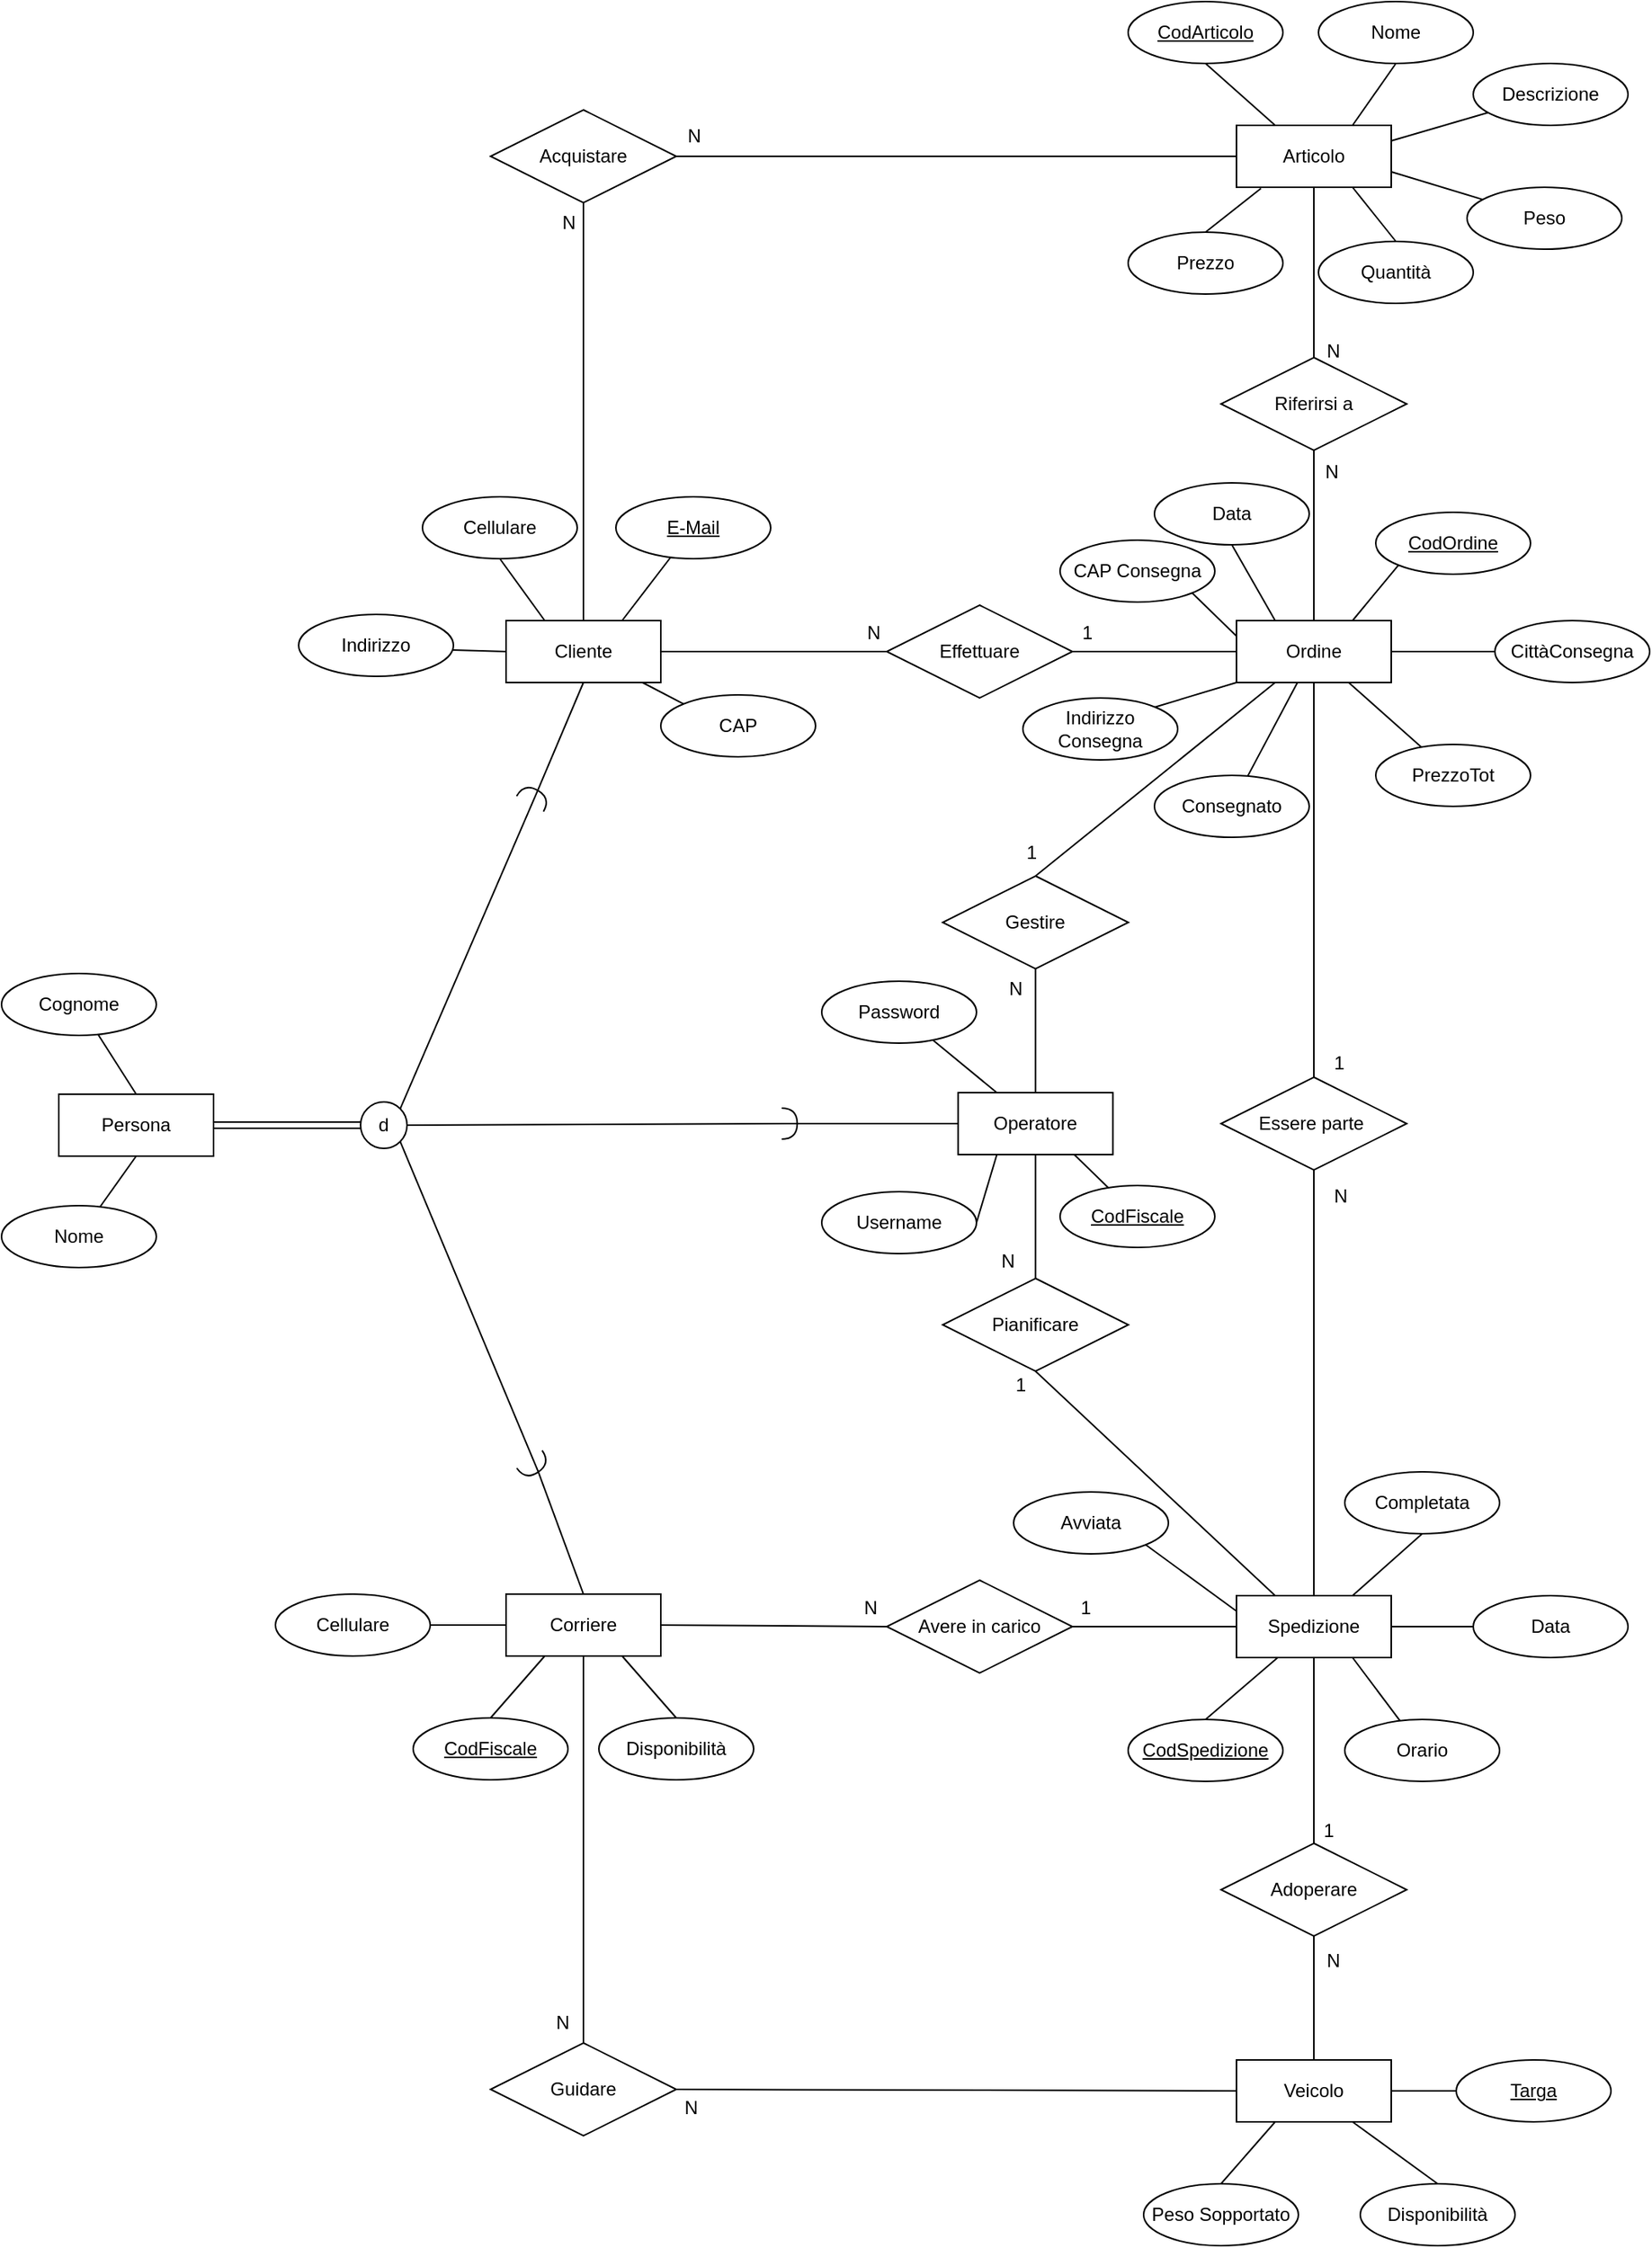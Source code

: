 <mxfile version="22.0.0" type="device">
  <diagram id="R2lEEEUBdFMjLlhIrx00" name="Page-1">
    <mxGraphModel dx="-114" dy="614" grid="0" gridSize="10" guides="1" tooltips="1" connect="1" arrows="1" fold="1" page="1" pageScale="1" pageWidth="1150" pageHeight="1500" math="0" shadow="0" extFonts="Permanent Marker^https://fonts.googleapis.com/css?family=Permanent+Marker">
      <root>
        <mxCell id="0" />
        <mxCell id="1" parent="0" />
        <mxCell id="kjEeOHRWE89FyBnJIbyZ-1" style="edgeStyle=none;rounded=0;orthogonalLoop=1;jettySize=auto;html=1;exitX=0.75;exitY=0;exitDx=0;exitDy=0;entryX=0.5;entryY=1;entryDx=0;entryDy=0;endArrow=none;endFill=0;" parent="1" source="kjEeOHRWE89FyBnJIbyZ-7" target="kjEeOHRWE89FyBnJIbyZ-9" edge="1">
          <mxGeometry relative="1" as="geometry" />
        </mxCell>
        <mxCell id="kjEeOHRWE89FyBnJIbyZ-2" style="edgeStyle=none;rounded=0;orthogonalLoop=1;jettySize=auto;html=1;exitX=0.25;exitY=0;exitDx=0;exitDy=0;entryX=0.5;entryY=1;entryDx=0;entryDy=0;endArrow=none;endFill=0;" parent="1" source="kjEeOHRWE89FyBnJIbyZ-7" target="kjEeOHRWE89FyBnJIbyZ-8" edge="1">
          <mxGeometry relative="1" as="geometry" />
        </mxCell>
        <mxCell id="kjEeOHRWE89FyBnJIbyZ-3" style="edgeStyle=none;rounded=0;orthogonalLoop=1;jettySize=auto;html=1;endArrow=none;endFill=0;exitX=1;exitY=0.25;exitDx=0;exitDy=0;" parent="1" source="kjEeOHRWE89FyBnJIbyZ-7" target="kjEeOHRWE89FyBnJIbyZ-10" edge="1">
          <mxGeometry relative="1" as="geometry">
            <mxPoint x="1991" y="125" as="sourcePoint" />
          </mxGeometry>
        </mxCell>
        <mxCell id="kjEeOHRWE89FyBnJIbyZ-4" style="edgeStyle=none;rounded=0;orthogonalLoop=1;jettySize=auto;html=1;exitX=0.158;exitY=1.019;exitDx=0;exitDy=0;entryX=0.5;entryY=0;entryDx=0;entryDy=0;endArrow=none;endFill=0;exitPerimeter=0;" parent="1" source="kjEeOHRWE89FyBnJIbyZ-7" target="kjEeOHRWE89FyBnJIbyZ-11" edge="1">
          <mxGeometry relative="1" as="geometry" />
        </mxCell>
        <mxCell id="kjEeOHRWE89FyBnJIbyZ-6" style="edgeStyle=none;rounded=0;orthogonalLoop=1;jettySize=auto;html=1;exitX=0.75;exitY=1;exitDx=0;exitDy=0;entryX=0.5;entryY=0;entryDx=0;entryDy=0;endArrow=none;endFill=0;" parent="1" source="kjEeOHRWE89FyBnJIbyZ-7" target="kjEeOHRWE89FyBnJIbyZ-12" edge="1">
          <mxGeometry relative="1" as="geometry" />
        </mxCell>
        <mxCell id="kjEeOHRWE89FyBnJIbyZ-7" value="Articolo" style="whiteSpace=wrap;html=1;align=center;" parent="1" vertex="1">
          <mxGeometry x="1991" y="105" width="100" height="40" as="geometry" />
        </mxCell>
        <mxCell id="kjEeOHRWE89FyBnJIbyZ-8" value="CodArticolo" style="ellipse;whiteSpace=wrap;html=1;align=center;fontStyle=4;" parent="1" vertex="1">
          <mxGeometry x="1921" y="25" width="100" height="40" as="geometry" />
        </mxCell>
        <mxCell id="kjEeOHRWE89FyBnJIbyZ-9" value="Nome" style="ellipse;whiteSpace=wrap;html=1;align=center;" parent="1" vertex="1">
          <mxGeometry x="2044" y="25" width="100" height="40" as="geometry" />
        </mxCell>
        <mxCell id="kjEeOHRWE89FyBnJIbyZ-10" value="Descrizione" style="ellipse;whiteSpace=wrap;html=1;align=center;" parent="1" vertex="1">
          <mxGeometry x="2144" y="65" width="100" height="40" as="geometry" />
        </mxCell>
        <mxCell id="kjEeOHRWE89FyBnJIbyZ-11" value="Prezzo" style="ellipse;whiteSpace=wrap;html=1;align=center;" parent="1" vertex="1">
          <mxGeometry x="1921" y="174" width="100" height="40" as="geometry" />
        </mxCell>
        <mxCell id="kjEeOHRWE89FyBnJIbyZ-12" value="Quantità" style="ellipse;whiteSpace=wrap;html=1;align=center;" parent="1" vertex="1">
          <mxGeometry x="2044" y="180" width="100" height="40" as="geometry" />
        </mxCell>
        <mxCell id="kjEeOHRWE89FyBnJIbyZ-13" style="edgeStyle=none;rounded=0;orthogonalLoop=1;jettySize=auto;html=1;exitX=0.75;exitY=0;exitDx=0;exitDy=0;entryX=0;entryY=1;entryDx=0;entryDy=0;endArrow=none;endFill=0;" parent="1" source="kjEeOHRWE89FyBnJIbyZ-17" target="kjEeOHRWE89FyBnJIbyZ-20" edge="1">
          <mxGeometry relative="1" as="geometry" />
        </mxCell>
        <mxCell id="kjEeOHRWE89FyBnJIbyZ-14" style="edgeStyle=none;rounded=0;orthogonalLoop=1;jettySize=auto;html=1;exitX=0.25;exitY=0;exitDx=0;exitDy=0;entryX=0.5;entryY=1;entryDx=0;entryDy=0;endArrow=none;endFill=0;" parent="1" source="kjEeOHRWE89FyBnJIbyZ-17" target="kjEeOHRWE89FyBnJIbyZ-19" edge="1">
          <mxGeometry relative="1" as="geometry" />
        </mxCell>
        <mxCell id="kjEeOHRWE89FyBnJIbyZ-15" style="edgeStyle=none;rounded=0;orthogonalLoop=1;jettySize=auto;html=1;exitX=1;exitY=0.5;exitDx=0;exitDy=0;entryX=0;entryY=0.5;entryDx=0;entryDy=0;endArrow=none;endFill=0;" parent="1" source="kjEeOHRWE89FyBnJIbyZ-17" target="kjEeOHRWE89FyBnJIbyZ-21" edge="1">
          <mxGeometry relative="1" as="geometry" />
        </mxCell>
        <mxCell id="kjEeOHRWE89FyBnJIbyZ-16" style="edgeStyle=none;rounded=0;orthogonalLoop=1;jettySize=auto;html=1;exitX=0;exitY=1;exitDx=0;exitDy=0;entryX=1;entryY=0;entryDx=0;entryDy=0;endArrow=none;endFill=0;" parent="1" source="kjEeOHRWE89FyBnJIbyZ-17" target="kjEeOHRWE89FyBnJIbyZ-22" edge="1">
          <mxGeometry relative="1" as="geometry" />
        </mxCell>
        <mxCell id="mpjSmcGHtmFwU4eePfiy-6" style="edgeStyle=orthogonalEdgeStyle;rounded=0;orthogonalLoop=1;jettySize=auto;html=1;entryX=0.5;entryY=0;entryDx=0;entryDy=0;endArrow=none;endFill=0;" parent="1" source="kjEeOHRWE89FyBnJIbyZ-17" target="mpjSmcGHtmFwU4eePfiy-5" edge="1">
          <mxGeometry relative="1" as="geometry" />
        </mxCell>
        <mxCell id="kjEeOHRWE89FyBnJIbyZ-17" value="Ordine" style="whiteSpace=wrap;html=1;align=center;" parent="1" vertex="1">
          <mxGeometry x="1991" y="425" width="100" height="40" as="geometry" />
        </mxCell>
        <mxCell id="kjEeOHRWE89FyBnJIbyZ-18" value="Riferirsi a" style="shape=rhombus;perimeter=rhombusPerimeter;whiteSpace=wrap;html=1;align=center;" parent="1" vertex="1">
          <mxGeometry x="1981" y="255" width="120" height="60" as="geometry" />
        </mxCell>
        <mxCell id="kjEeOHRWE89FyBnJIbyZ-19" value="Data" style="ellipse;whiteSpace=wrap;html=1;align=center;" parent="1" vertex="1">
          <mxGeometry x="1938" y="336" width="100" height="40" as="geometry" />
        </mxCell>
        <mxCell id="kjEeOHRWE89FyBnJIbyZ-20" value="CodOrdine" style="ellipse;whiteSpace=wrap;html=1;align=center;fontStyle=4;" parent="1" vertex="1">
          <mxGeometry x="2081" y="355" width="100" height="40" as="geometry" />
        </mxCell>
        <mxCell id="kjEeOHRWE89FyBnJIbyZ-21" value="CittàConsegna" style="ellipse;whiteSpace=wrap;html=1;align=center;" parent="1" vertex="1">
          <mxGeometry x="2158" y="425" width="100" height="40" as="geometry" />
        </mxCell>
        <mxCell id="kjEeOHRWE89FyBnJIbyZ-22" value="Indirizzo Consegna" style="ellipse;whiteSpace=wrap;html=1;align=center;" parent="1" vertex="1">
          <mxGeometry x="1853" y="475" width="100" height="40" as="geometry" />
        </mxCell>
        <mxCell id="kjEeOHRWE89FyBnJIbyZ-23" value="" style="endArrow=none;html=1;rounded=0;entryX=0.5;entryY=0;entryDx=0;entryDy=0;exitX=0.5;exitY=1;exitDx=0;exitDy=0;" parent="1" source="kjEeOHRWE89FyBnJIbyZ-18" target="kjEeOHRWE89FyBnJIbyZ-17" edge="1">
          <mxGeometry relative="1" as="geometry">
            <mxPoint x="1961" y="595" as="sourcePoint" />
            <mxPoint x="2121" y="595" as="targetPoint" />
            <Array as="points" />
          </mxGeometry>
        </mxCell>
        <mxCell id="kjEeOHRWE89FyBnJIbyZ-24" value="N" style="resizable=0;html=1;whiteSpace=wrap;align=right;verticalAlign=bottom;" parent="kjEeOHRWE89FyBnJIbyZ-23" connectable="0" vertex="1">
          <mxGeometry x="1" relative="1" as="geometry">
            <mxPoint x="17" y="-88" as="offset" />
          </mxGeometry>
        </mxCell>
        <mxCell id="kjEeOHRWE89FyBnJIbyZ-25" value="" style="endArrow=none;html=1;rounded=0;entryX=0.5;entryY=1;entryDx=0;entryDy=0;exitX=0.5;exitY=0;exitDx=0;exitDy=0;" parent="1" source="kjEeOHRWE89FyBnJIbyZ-18" target="kjEeOHRWE89FyBnJIbyZ-7" edge="1">
          <mxGeometry relative="1" as="geometry">
            <mxPoint x="1961" y="475" as="sourcePoint" />
            <mxPoint x="2121" y="475" as="targetPoint" />
          </mxGeometry>
        </mxCell>
        <mxCell id="kjEeOHRWE89FyBnJIbyZ-26" value="N" style="resizable=0;html=1;whiteSpace=wrap;align=right;verticalAlign=bottom;" parent="kjEeOHRWE89FyBnJIbyZ-25" connectable="0" vertex="1">
          <mxGeometry x="1" relative="1" as="geometry">
            <mxPoint x="18" y="114" as="offset" />
          </mxGeometry>
        </mxCell>
        <mxCell id="kjEeOHRWE89FyBnJIbyZ-30" style="edgeStyle=none;rounded=0;orthogonalLoop=1;jettySize=auto;html=1;entryX=0.5;entryY=0;entryDx=0;entryDy=0;endArrow=none;endFill=0;" parent="1" source="kjEeOHRWE89FyBnJIbyZ-32" target="kjEeOHRWE89FyBnJIbyZ-33" edge="1">
          <mxGeometry relative="1" as="geometry" />
        </mxCell>
        <mxCell id="kjEeOHRWE89FyBnJIbyZ-31" style="edgeStyle=none;rounded=0;orthogonalLoop=1;jettySize=auto;html=1;exitX=0;exitY=0.5;exitDx=0;exitDy=0;" parent="1" source="kjEeOHRWE89FyBnJIbyZ-32" edge="1">
          <mxGeometry relative="1" as="geometry">
            <mxPoint x="1990.529" y="1075.176" as="targetPoint" />
          </mxGeometry>
        </mxCell>
        <mxCell id="kjEeOHRWE89FyBnJIbyZ-32" value="Spedizione" style="whiteSpace=wrap;html=1;align=center;" parent="1" vertex="1">
          <mxGeometry x="1991" y="1055" width="100" height="40" as="geometry" />
        </mxCell>
        <mxCell id="kjEeOHRWE89FyBnJIbyZ-33" value="CodSpedizione" style="ellipse;whiteSpace=wrap;html=1;align=center;fontStyle=4;" parent="1" vertex="1">
          <mxGeometry x="1921" y="1135" width="100" height="40" as="geometry" />
        </mxCell>
        <mxCell id="kjEeOHRWE89FyBnJIbyZ-34" style="edgeStyle=none;rounded=0;orthogonalLoop=1;jettySize=auto;html=1;exitX=0;exitY=0.5;exitDx=0;exitDy=0;entryX=1;entryY=0.5;entryDx=0;entryDy=0;endArrow=none;endFill=0;" parent="1" source="kjEeOHRWE89FyBnJIbyZ-35" target="kjEeOHRWE89FyBnJIbyZ-32" edge="1">
          <mxGeometry relative="1" as="geometry" />
        </mxCell>
        <mxCell id="kjEeOHRWE89FyBnJIbyZ-35" value="Data" style="ellipse;whiteSpace=wrap;html=1;align=center;" parent="1" vertex="1">
          <mxGeometry x="2144" y="1055" width="100" height="40" as="geometry" />
        </mxCell>
        <mxCell id="kjEeOHRWE89FyBnJIbyZ-36" style="edgeStyle=none;rounded=0;orthogonalLoop=1;jettySize=auto;html=1;exitX=0.5;exitY=1;exitDx=0;exitDy=0;entryX=0.75;entryY=0;entryDx=0;entryDy=0;endArrow=none;endFill=0;" parent="1" source="kjEeOHRWE89FyBnJIbyZ-37" target="kjEeOHRWE89FyBnJIbyZ-32" edge="1">
          <mxGeometry relative="1" as="geometry" />
        </mxCell>
        <mxCell id="kjEeOHRWE89FyBnJIbyZ-37" value="Completata" style="ellipse;whiteSpace=wrap;html=1;align=center;" parent="1" vertex="1">
          <mxGeometry x="2061" y="975" width="100" height="40" as="geometry" />
        </mxCell>
        <mxCell id="kjEeOHRWE89FyBnJIbyZ-38" value="Veicolo" style="whiteSpace=wrap;html=1;align=center;" parent="1" vertex="1">
          <mxGeometry x="1991" y="1355" width="100" height="40" as="geometry" />
        </mxCell>
        <mxCell id="kjEeOHRWE89FyBnJIbyZ-39" value="Adoperare" style="shape=rhombus;perimeter=rhombusPerimeter;whiteSpace=wrap;html=1;align=center;" parent="1" vertex="1">
          <mxGeometry x="1981" y="1215" width="120" height="60" as="geometry" />
        </mxCell>
        <mxCell id="kjEeOHRWE89FyBnJIbyZ-40" style="edgeStyle=none;rounded=0;orthogonalLoop=1;jettySize=auto;html=1;entryX=1;entryY=0.5;entryDx=0;entryDy=0;endArrow=none;endFill=0;" parent="1" source="kjEeOHRWE89FyBnJIbyZ-41" target="kjEeOHRWE89FyBnJIbyZ-38" edge="1">
          <mxGeometry relative="1" as="geometry" />
        </mxCell>
        <mxCell id="kjEeOHRWE89FyBnJIbyZ-41" value="Targa" style="ellipse;whiteSpace=wrap;html=1;align=center;fontStyle=4;" parent="1" vertex="1">
          <mxGeometry x="2133" y="1355" width="100" height="40" as="geometry" />
        </mxCell>
        <mxCell id="kjEeOHRWE89FyBnJIbyZ-42" style="edgeStyle=none;rounded=0;orthogonalLoop=1;jettySize=auto;html=1;exitX=0.5;exitY=0;exitDx=0;exitDy=0;entryX=0.25;entryY=1;entryDx=0;entryDy=0;endArrow=none;endFill=0;" parent="1" source="kjEeOHRWE89FyBnJIbyZ-43" target="kjEeOHRWE89FyBnJIbyZ-38" edge="1">
          <mxGeometry relative="1" as="geometry" />
        </mxCell>
        <mxCell id="kjEeOHRWE89FyBnJIbyZ-43" value="Peso Sopportato" style="ellipse;whiteSpace=wrap;html=1;align=center;" parent="1" vertex="1">
          <mxGeometry x="1931" y="1435" width="100" height="40" as="geometry" />
        </mxCell>
        <mxCell id="kjEeOHRWE89FyBnJIbyZ-44" style="edgeStyle=none;rounded=0;orthogonalLoop=1;jettySize=auto;html=1;exitX=0.5;exitY=0;exitDx=0;exitDy=0;entryX=0.75;entryY=1;entryDx=0;entryDy=0;endArrow=none;endFill=0;" parent="1" source="kjEeOHRWE89FyBnJIbyZ-45" target="kjEeOHRWE89FyBnJIbyZ-38" edge="1">
          <mxGeometry relative="1" as="geometry" />
        </mxCell>
        <mxCell id="kjEeOHRWE89FyBnJIbyZ-45" value="Disponibilità" style="ellipse;whiteSpace=wrap;html=1;align=center;" parent="1" vertex="1">
          <mxGeometry x="2071" y="1435" width="100" height="40" as="geometry" />
        </mxCell>
        <mxCell id="kjEeOHRWE89FyBnJIbyZ-49" value="" style="endArrow=none;html=1;rounded=0;entryX=0.5;entryY=1;entryDx=0;entryDy=0;exitX=0.5;exitY=0;exitDx=0;exitDy=0;" parent="1" source="kjEeOHRWE89FyBnJIbyZ-39" target="kjEeOHRWE89FyBnJIbyZ-32" edge="1">
          <mxGeometry relative="1" as="geometry">
            <mxPoint x="1841" y="955" as="sourcePoint" />
            <mxPoint x="2001" y="955" as="targetPoint" />
          </mxGeometry>
        </mxCell>
        <mxCell id="kjEeOHRWE89FyBnJIbyZ-50" value="N" style="resizable=0;html=1;whiteSpace=wrap;align=right;verticalAlign=bottom;" parent="kjEeOHRWE89FyBnJIbyZ-49" connectable="0" vertex="1">
          <mxGeometry x="1" relative="1" as="geometry">
            <mxPoint x="18" y="204" as="offset" />
          </mxGeometry>
        </mxCell>
        <mxCell id="kjEeOHRWE89FyBnJIbyZ-51" value="" style="endArrow=none;html=1;rounded=0;entryX=0.5;entryY=0;entryDx=0;entryDy=0;exitX=0.5;exitY=1;exitDx=0;exitDy=0;" parent="1" source="kjEeOHRWE89FyBnJIbyZ-39" target="kjEeOHRWE89FyBnJIbyZ-38" edge="1">
          <mxGeometry relative="1" as="geometry">
            <mxPoint x="1841" y="955" as="sourcePoint" />
            <mxPoint x="2001" y="955" as="targetPoint" />
          </mxGeometry>
        </mxCell>
        <mxCell id="kjEeOHRWE89FyBnJIbyZ-52" value="1" style="resizable=0;html=1;whiteSpace=wrap;align=right;verticalAlign=bottom;" parent="kjEeOHRWE89FyBnJIbyZ-51" connectable="0" vertex="1">
          <mxGeometry x="1" relative="1" as="geometry">
            <mxPoint x="14" y="-140" as="offset" />
          </mxGeometry>
        </mxCell>
        <mxCell id="kjEeOHRWE89FyBnJIbyZ-53" style="rounded=0;orthogonalLoop=1;jettySize=auto;html=1;endArrow=none;endFill=0;" parent="1" source="kjEeOHRWE89FyBnJIbyZ-54" target="kjEeOHRWE89FyBnJIbyZ-17" edge="1">
          <mxGeometry relative="1" as="geometry" />
        </mxCell>
        <mxCell id="kjEeOHRWE89FyBnJIbyZ-54" value="PrezzoTot" style="ellipse;whiteSpace=wrap;html=1;align=center;" parent="1" vertex="1">
          <mxGeometry x="2081" y="505" width="100" height="40" as="geometry" />
        </mxCell>
        <mxCell id="kjEeOHRWE89FyBnJIbyZ-55" value="Operatore" style="whiteSpace=wrap;html=1;align=center;" parent="1" vertex="1">
          <mxGeometry x="1811.15" y="730" width="100" height="40" as="geometry" />
        </mxCell>
        <mxCell id="kjEeOHRWE89FyBnJIbyZ-56" style="rounded=0;orthogonalLoop=1;jettySize=auto;html=1;entryX=0.75;entryY=1;entryDx=0;entryDy=0;endArrow=none;endFill=0;" parent="1" source="kjEeOHRWE89FyBnJIbyZ-57" target="kjEeOHRWE89FyBnJIbyZ-32" edge="1">
          <mxGeometry relative="1" as="geometry" />
        </mxCell>
        <mxCell id="kjEeOHRWE89FyBnJIbyZ-57" value="Orario" style="ellipse;whiteSpace=wrap;html=1;align=center;" parent="1" vertex="1">
          <mxGeometry x="2061" y="1135" width="100" height="40" as="geometry" />
        </mxCell>
        <mxCell id="mpjSmcGHtmFwU4eePfiy-3" style="rounded=0;orthogonalLoop=1;jettySize=auto;html=1;entryX=0.25;entryY=0;entryDx=0;entryDy=0;endArrow=none;endFill=0;exitX=0.5;exitY=1;exitDx=0;exitDy=0;" parent="1" source="kjEeOHRWE89FyBnJIbyZ-58" target="kjEeOHRWE89FyBnJIbyZ-32" edge="1">
          <mxGeometry relative="1" as="geometry" />
        </mxCell>
        <mxCell id="kjEeOHRWE89FyBnJIbyZ-58" value="Pianificare" style="shape=rhombus;perimeter=rhombusPerimeter;whiteSpace=wrap;html=1;align=center;" parent="1" vertex="1">
          <mxGeometry x="1801.15" y="850" width="120" height="60" as="geometry" />
        </mxCell>
        <mxCell id="kjEeOHRWE89FyBnJIbyZ-61" value="" style="endArrow=none;html=1;rounded=0;entryX=0.5;entryY=1;entryDx=0;entryDy=0;exitX=0.5;exitY=0;exitDx=0;exitDy=0;" parent="1" source="kjEeOHRWE89FyBnJIbyZ-58" target="kjEeOHRWE89FyBnJIbyZ-55" edge="1">
          <mxGeometry relative="1" as="geometry">
            <mxPoint x="1911.15" y="990" as="sourcePoint" />
            <mxPoint x="2071.15" y="990" as="targetPoint" />
          </mxGeometry>
        </mxCell>
        <mxCell id="kjEeOHRWE89FyBnJIbyZ-62" value="1" style="resizable=0;html=1;whiteSpace=wrap;align=right;verticalAlign=bottom;" parent="kjEeOHRWE89FyBnJIbyZ-61" connectable="0" vertex="1">
          <mxGeometry x="1" relative="1" as="geometry">
            <mxPoint x="-5" y="157" as="offset" />
          </mxGeometry>
        </mxCell>
        <mxCell id="mpjSmcGHtmFwU4eePfiy-1" style="rounded=0;orthogonalLoop=1;jettySize=auto;html=1;entryX=0.25;entryY=1;entryDx=0;entryDy=0;endArrow=none;endFill=0;exitX=0.5;exitY=0;exitDx=0;exitDy=0;" parent="1" source="kjEeOHRWE89FyBnJIbyZ-63" target="kjEeOHRWE89FyBnJIbyZ-17" edge="1">
          <mxGeometry relative="1" as="geometry" />
        </mxCell>
        <mxCell id="kjEeOHRWE89FyBnJIbyZ-63" value="Gestire" style="shape=rhombus;perimeter=rhombusPerimeter;whiteSpace=wrap;html=1;align=center;" parent="1" vertex="1">
          <mxGeometry x="1801.15" y="590" width="120" height="60" as="geometry" />
        </mxCell>
        <mxCell id="kjEeOHRWE89FyBnJIbyZ-66" value="" style="endArrow=none;html=1;rounded=0;entryX=0.5;entryY=0;entryDx=0;entryDy=0;exitX=0.5;exitY=1;exitDx=0;exitDy=0;" parent="1" source="kjEeOHRWE89FyBnJIbyZ-63" target="kjEeOHRWE89FyBnJIbyZ-55" edge="1">
          <mxGeometry relative="1" as="geometry">
            <mxPoint x="1911.15" y="630" as="sourcePoint" />
            <mxPoint x="2071.15" y="630" as="targetPoint" />
          </mxGeometry>
        </mxCell>
        <mxCell id="kjEeOHRWE89FyBnJIbyZ-67" value="1" style="resizable=0;html=1;whiteSpace=wrap;align=right;verticalAlign=bottom;" parent="kjEeOHRWE89FyBnJIbyZ-66" connectable="0" vertex="1">
          <mxGeometry x="1" relative="1" as="geometry">
            <mxPoint x="2" y="-147" as="offset" />
          </mxGeometry>
        </mxCell>
        <mxCell id="kjEeOHRWE89FyBnJIbyZ-68" style="edgeStyle=none;rounded=0;orthogonalLoop=1;jettySize=auto;html=1;entryX=0.25;entryY=1;entryDx=0;entryDy=0;endArrow=none;endFill=0;exitX=1;exitY=0.5;exitDx=0;exitDy=0;" parent="1" source="kjEeOHRWE89FyBnJIbyZ-72" target="kjEeOHRWE89FyBnJIbyZ-55" edge="1">
          <mxGeometry relative="1" as="geometry">
            <mxPoint x="1767.627" y="776.321" as="sourcePoint" />
          </mxGeometry>
        </mxCell>
        <mxCell id="kjEeOHRWE89FyBnJIbyZ-69" style="edgeStyle=none;rounded=0;orthogonalLoop=1;jettySize=auto;html=1;entryX=0.75;entryY=1;entryDx=0;entryDy=0;endArrow=none;endFill=0;" parent="1" source="kjEeOHRWE89FyBnJIbyZ-70" target="kjEeOHRWE89FyBnJIbyZ-55" edge="1">
          <mxGeometry relative="1" as="geometry" />
        </mxCell>
        <mxCell id="kjEeOHRWE89FyBnJIbyZ-70" value="CodFiscale" style="ellipse;whiteSpace=wrap;html=1;align=center;fontStyle=4;" parent="1" vertex="1">
          <mxGeometry x="1877" y="790" width="100" height="40" as="geometry" />
        </mxCell>
        <mxCell id="kjEeOHRWE89FyBnJIbyZ-72" value="Username" style="ellipse;whiteSpace=wrap;html=1;align=center;" parent="1" vertex="1">
          <mxGeometry x="1723" y="794" width="100" height="40" as="geometry" />
        </mxCell>
        <mxCell id="kjEeOHRWE89FyBnJIbyZ-73" style="edgeStyle=none;rounded=0;orthogonalLoop=1;jettySize=auto;html=1;entryX=0.25;entryY=0;entryDx=0;entryDy=0;endArrow=none;endFill=0;" parent="1" source="kjEeOHRWE89FyBnJIbyZ-74" target="kjEeOHRWE89FyBnJIbyZ-55" edge="1">
          <mxGeometry relative="1" as="geometry" />
        </mxCell>
        <mxCell id="kjEeOHRWE89FyBnJIbyZ-74" value="Password" style="ellipse;whiteSpace=wrap;html=1;align=center;" parent="1" vertex="1">
          <mxGeometry x="1723" y="658" width="100" height="40" as="geometry" />
        </mxCell>
        <mxCell id="kjEeOHRWE89FyBnJIbyZ-76" style="rounded=0;orthogonalLoop=1;jettySize=auto;html=1;entryX=1;entryY=0.75;entryDx=0;entryDy=0;endArrow=none;endFill=0;" parent="1" source="kjEeOHRWE89FyBnJIbyZ-75" target="kjEeOHRWE89FyBnJIbyZ-7" edge="1">
          <mxGeometry relative="1" as="geometry" />
        </mxCell>
        <mxCell id="kjEeOHRWE89FyBnJIbyZ-75" value="Peso" style="ellipse;whiteSpace=wrap;html=1;align=center;" parent="1" vertex="1">
          <mxGeometry x="2140" y="145" width="100" height="40" as="geometry" />
        </mxCell>
        <mxCell id="kjEeOHRWE89FyBnJIbyZ-79" value="Effettuare" style="shape=rhombus;perimeter=rhombusPerimeter;whiteSpace=wrap;html=1;align=center;" parent="1" vertex="1">
          <mxGeometry x="1765" y="415" width="120" height="60" as="geometry" />
        </mxCell>
        <mxCell id="kjEeOHRWE89FyBnJIbyZ-88" value="Cliente" style="whiteSpace=wrap;html=1;align=center;" parent="1" vertex="1">
          <mxGeometry x="1519" y="425" width="100" height="40" as="geometry" />
        </mxCell>
        <mxCell id="kjEeOHRWE89FyBnJIbyZ-89" style="edgeStyle=none;rounded=0;orthogonalLoop=1;jettySize=auto;html=1;entryX=0.75;entryY=0;entryDx=0;entryDy=0;endArrow=none;endFill=0;" parent="1" source="kjEeOHRWE89FyBnJIbyZ-90" target="kjEeOHRWE89FyBnJIbyZ-88" edge="1">
          <mxGeometry relative="1" as="geometry" />
        </mxCell>
        <mxCell id="kjEeOHRWE89FyBnJIbyZ-90" value="E-Mail" style="ellipse;whiteSpace=wrap;html=1;align=center;fontStyle=4;" parent="1" vertex="1">
          <mxGeometry x="1590" y="345" width="100" height="40" as="geometry" />
        </mxCell>
        <mxCell id="kjEeOHRWE89FyBnJIbyZ-91" style="edgeStyle=none;rounded=0;orthogonalLoop=1;jettySize=auto;html=1;exitX=0;exitY=0.5;exitDx=0;exitDy=0;endArrow=none;endFill=0;entryX=0;entryY=0.5;entryDx=0;entryDy=0;" parent="1" source="kjEeOHRWE89FyBnJIbyZ-92" target="kjEeOHRWE89FyBnJIbyZ-88" edge="1">
          <mxGeometry relative="1" as="geometry">
            <mxPoint x="1619" y="445" as="targetPoint" />
          </mxGeometry>
        </mxCell>
        <mxCell id="kjEeOHRWE89FyBnJIbyZ-92" value="Indirizzo" style="ellipse;whiteSpace=wrap;html=1;align=center;" parent="1" vertex="1">
          <mxGeometry x="1385" y="421" width="100" height="40" as="geometry" />
        </mxCell>
        <mxCell id="kjEeOHRWE89FyBnJIbyZ-93" style="edgeStyle=none;rounded=0;orthogonalLoop=1;jettySize=auto;html=1;exitX=0.5;exitY=1;exitDx=0;exitDy=0;entryX=0.25;entryY=0;entryDx=0;entryDy=0;endArrow=none;endFill=0;" parent="1" source="kjEeOHRWE89FyBnJIbyZ-94" target="kjEeOHRWE89FyBnJIbyZ-88" edge="1">
          <mxGeometry relative="1" as="geometry">
            <Array as="points" />
          </mxGeometry>
        </mxCell>
        <mxCell id="kjEeOHRWE89FyBnJIbyZ-94" value="Cellulare" style="ellipse;whiteSpace=wrap;html=1;align=center;" parent="1" vertex="1">
          <mxGeometry x="1465" y="345" width="100" height="40" as="geometry" />
        </mxCell>
        <mxCell id="kjEeOHRWE89FyBnJIbyZ-96" value="" style="endArrow=none;html=1;rounded=0;entryX=0;entryY=0.5;entryDx=0;entryDy=0;exitX=1;exitY=0.5;exitDx=0;exitDy=0;" parent="1" source="kjEeOHRWE89FyBnJIbyZ-79" target="kjEeOHRWE89FyBnJIbyZ-17" edge="1">
          <mxGeometry relative="1" as="geometry">
            <mxPoint x="1600" y="546" as="sourcePoint" />
            <mxPoint x="1760" y="546" as="targetPoint" />
          </mxGeometry>
        </mxCell>
        <mxCell id="kjEeOHRWE89FyBnJIbyZ-97" value="1" style="resizable=0;html=1;whiteSpace=wrap;align=right;verticalAlign=bottom;" parent="kjEeOHRWE89FyBnJIbyZ-96" connectable="0" vertex="1">
          <mxGeometry x="1" relative="1" as="geometry">
            <mxPoint x="-92" y="-4" as="offset" />
          </mxGeometry>
        </mxCell>
        <mxCell id="kjEeOHRWE89FyBnJIbyZ-98" value="" style="endArrow=none;html=1;rounded=0;entryX=1;entryY=0.5;entryDx=0;entryDy=0;exitX=0;exitY=0.5;exitDx=0;exitDy=0;" parent="1" source="kjEeOHRWE89FyBnJIbyZ-79" target="kjEeOHRWE89FyBnJIbyZ-88" edge="1">
          <mxGeometry relative="1" as="geometry">
            <mxPoint x="1647" y="546" as="sourcePoint" />
            <mxPoint x="1807" y="546" as="targetPoint" />
          </mxGeometry>
        </mxCell>
        <mxCell id="kjEeOHRWE89FyBnJIbyZ-99" value="N" style="resizable=0;html=1;whiteSpace=wrap;align=right;verticalAlign=bottom;" parent="kjEeOHRWE89FyBnJIbyZ-98" connectable="0" vertex="1">
          <mxGeometry x="1" relative="1" as="geometry">
            <mxPoint x="143" y="-4" as="offset" />
          </mxGeometry>
        </mxCell>
        <mxCell id="kjEeOHRWE89FyBnJIbyZ-100" value="Acquistare" style="shape=rhombus;perimeter=rhombusPerimeter;whiteSpace=wrap;html=1;align=center;" parent="1" vertex="1">
          <mxGeometry x="1509" y="95" width="120" height="60" as="geometry" />
        </mxCell>
        <mxCell id="kjEeOHRWE89FyBnJIbyZ-101" value="" style="endArrow=none;html=1;rounded=0;entryX=0;entryY=0.5;entryDx=0;entryDy=0;exitX=1;exitY=0.5;exitDx=0;exitDy=0;" parent="1" source="kjEeOHRWE89FyBnJIbyZ-100" target="kjEeOHRWE89FyBnJIbyZ-7" edge="1">
          <mxGeometry relative="1" as="geometry">
            <mxPoint x="1555" y="386" as="sourcePoint" />
            <mxPoint x="1715" y="386" as="targetPoint" />
          </mxGeometry>
        </mxCell>
        <mxCell id="kjEeOHRWE89FyBnJIbyZ-102" value="N" style="resizable=0;html=1;whiteSpace=wrap;align=right;verticalAlign=bottom;" parent="kjEeOHRWE89FyBnJIbyZ-101" connectable="0" vertex="1">
          <mxGeometry x="1" relative="1" as="geometry">
            <mxPoint x="-345" y="-5" as="offset" />
          </mxGeometry>
        </mxCell>
        <mxCell id="kjEeOHRWE89FyBnJIbyZ-103" value="" style="endArrow=none;html=1;rounded=0;entryX=0.5;entryY=0;entryDx=0;entryDy=0;exitX=0.5;exitY=1;exitDx=0;exitDy=0;" parent="1" source="kjEeOHRWE89FyBnJIbyZ-100" target="kjEeOHRWE89FyBnJIbyZ-88" edge="1">
          <mxGeometry relative="1" as="geometry">
            <mxPoint x="1602" y="386" as="sourcePoint" />
            <mxPoint x="1762" y="386" as="targetPoint" />
          </mxGeometry>
        </mxCell>
        <mxCell id="kjEeOHRWE89FyBnJIbyZ-104" value="N" style="resizable=0;html=1;whiteSpace=wrap;align=right;verticalAlign=bottom;" parent="kjEeOHRWE89FyBnJIbyZ-103" connectable="0" vertex="1">
          <mxGeometry x="1" relative="1" as="geometry">
            <mxPoint x="-4" y="-249" as="offset" />
          </mxGeometry>
        </mxCell>
        <mxCell id="kjEeOHRWE89FyBnJIbyZ-105" value="Avere in carico" style="shape=rhombus;perimeter=rhombusPerimeter;whiteSpace=wrap;html=1;align=center;" parent="1" vertex="1">
          <mxGeometry x="1765" y="1045" width="120" height="60" as="geometry" />
        </mxCell>
        <mxCell id="kjEeOHRWE89FyBnJIbyZ-106" value="Corriere" style="whiteSpace=wrap;html=1;align=center;" parent="1" vertex="1">
          <mxGeometry x="1519" y="1054" width="100" height="40" as="geometry" />
        </mxCell>
        <mxCell id="kjEeOHRWE89FyBnJIbyZ-107" style="edgeStyle=none;rounded=0;orthogonalLoop=1;jettySize=auto;html=1;exitX=0.5;exitY=0;exitDx=0;exitDy=0;entryX=0.25;entryY=1;entryDx=0;entryDy=0;endArrow=none;endFill=0;" parent="1" source="kjEeOHRWE89FyBnJIbyZ-108" target="kjEeOHRWE89FyBnJIbyZ-106" edge="1">
          <mxGeometry relative="1" as="geometry" />
        </mxCell>
        <mxCell id="kjEeOHRWE89FyBnJIbyZ-108" value="CodFiscale" style="ellipse;whiteSpace=wrap;html=1;align=center;fontStyle=4;" parent="1" vertex="1">
          <mxGeometry x="1459" y="1134" width="100" height="40" as="geometry" />
        </mxCell>
        <mxCell id="kjEeOHRWE89FyBnJIbyZ-109" style="edgeStyle=none;rounded=0;orthogonalLoop=1;jettySize=auto;html=1;exitX=0.5;exitY=0;exitDx=0;exitDy=0;entryX=0.75;entryY=1;entryDx=0;entryDy=0;endArrow=none;endFill=0;" parent="1" source="kjEeOHRWE89FyBnJIbyZ-110" target="kjEeOHRWE89FyBnJIbyZ-106" edge="1">
          <mxGeometry relative="1" as="geometry" />
        </mxCell>
        <mxCell id="kjEeOHRWE89FyBnJIbyZ-110" value="Disponibilità" style="ellipse;whiteSpace=wrap;html=1;align=center;" parent="1" vertex="1">
          <mxGeometry x="1579" y="1134" width="100" height="40" as="geometry" />
        </mxCell>
        <mxCell id="kjEeOHRWE89FyBnJIbyZ-113" style="edgeStyle=none;rounded=0;orthogonalLoop=1;jettySize=auto;html=1;entryX=0;entryY=0.5;entryDx=0;entryDy=0;endArrow=none;endFill=0;" parent="1" source="kjEeOHRWE89FyBnJIbyZ-114" target="kjEeOHRWE89FyBnJIbyZ-106" edge="1">
          <mxGeometry relative="1" as="geometry" />
        </mxCell>
        <mxCell id="kjEeOHRWE89FyBnJIbyZ-114" value="Cellulare" style="ellipse;whiteSpace=wrap;html=1;align=center;" parent="1" vertex="1">
          <mxGeometry x="1370" y="1054" width="100" height="40" as="geometry" />
        </mxCell>
        <mxCell id="kjEeOHRWE89FyBnJIbyZ-115" value="" style="endArrow=none;html=1;rounded=0;entryX=1;entryY=0.5;entryDx=0;entryDy=0;exitX=0;exitY=0.5;exitDx=0;exitDy=0;" parent="1" source="kjEeOHRWE89FyBnJIbyZ-105" target="kjEeOHRWE89FyBnJIbyZ-106" edge="1">
          <mxGeometry relative="1" as="geometry">
            <mxPoint x="1664" y="1144" as="sourcePoint" />
            <mxPoint x="1824" y="1144" as="targetPoint" />
          </mxGeometry>
        </mxCell>
        <mxCell id="kjEeOHRWE89FyBnJIbyZ-116" value="N" style="resizable=0;html=1;whiteSpace=wrap;align=right;verticalAlign=bottom;" parent="kjEeOHRWE89FyBnJIbyZ-115" connectable="0" vertex="1">
          <mxGeometry x="1" relative="1" as="geometry">
            <mxPoint x="141" y="-3" as="offset" />
          </mxGeometry>
        </mxCell>
        <mxCell id="kjEeOHRWE89FyBnJIbyZ-122" value="" style="endArrow=none;html=1;rounded=0;entryX=0;entryY=0.5;entryDx=0;entryDy=0;exitX=1;exitY=0.5;exitDx=0;exitDy=0;" parent="1" source="kjEeOHRWE89FyBnJIbyZ-105" target="kjEeOHRWE89FyBnJIbyZ-32" edge="1">
          <mxGeometry relative="1" as="geometry">
            <mxPoint x="1745" y="1261" as="sourcePoint" />
            <mxPoint x="1905" y="1261" as="targetPoint" />
          </mxGeometry>
        </mxCell>
        <mxCell id="kjEeOHRWE89FyBnJIbyZ-123" value="1" style="resizable=0;html=1;whiteSpace=wrap;align=right;verticalAlign=bottom;" parent="kjEeOHRWE89FyBnJIbyZ-122" connectable="0" vertex="1">
          <mxGeometry x="1" relative="1" as="geometry">
            <mxPoint x="-93" y="-4" as="offset" />
          </mxGeometry>
        </mxCell>
        <mxCell id="kjEeOHRWE89FyBnJIbyZ-124" value="Guidare" style="shape=rhombus;perimeter=rhombusPerimeter;whiteSpace=wrap;html=1;align=center;" parent="1" vertex="1">
          <mxGeometry x="1509" y="1344" width="120" height="60" as="geometry" />
        </mxCell>
        <mxCell id="kjEeOHRWE89FyBnJIbyZ-125" value="" style="endArrow=none;html=1;rounded=0;entryX=0;entryY=0.5;entryDx=0;entryDy=0;exitX=1;exitY=0.5;exitDx=0;exitDy=0;" parent="1" source="kjEeOHRWE89FyBnJIbyZ-124" target="kjEeOHRWE89FyBnJIbyZ-38" edge="1">
          <mxGeometry relative="1" as="geometry">
            <mxPoint x="1660" y="1315" as="sourcePoint" />
            <mxPoint x="1820" y="1315" as="targetPoint" />
          </mxGeometry>
        </mxCell>
        <mxCell id="kjEeOHRWE89FyBnJIbyZ-126" value="N" style="resizable=0;html=1;whiteSpace=wrap;align=right;verticalAlign=bottom;" parent="kjEeOHRWE89FyBnJIbyZ-125" connectable="0" vertex="1">
          <mxGeometry x="1" relative="1" as="geometry">
            <mxPoint x="-346" y="20" as="offset" />
          </mxGeometry>
        </mxCell>
        <mxCell id="kjEeOHRWE89FyBnJIbyZ-127" value="" style="endArrow=none;html=1;rounded=0;entryX=0.5;entryY=1;entryDx=0;entryDy=0;exitX=0.5;exitY=0;exitDx=0;exitDy=0;" parent="1" source="kjEeOHRWE89FyBnJIbyZ-124" target="kjEeOHRWE89FyBnJIbyZ-106" edge="1">
          <mxGeometry relative="1" as="geometry">
            <mxPoint x="1741" y="1314" as="sourcePoint" />
            <mxPoint x="1901" y="1314" as="targetPoint" />
          </mxGeometry>
        </mxCell>
        <mxCell id="kjEeOHRWE89FyBnJIbyZ-128" value="N" style="resizable=0;html=1;whiteSpace=wrap;align=right;verticalAlign=bottom;" parent="kjEeOHRWE89FyBnJIbyZ-127" connectable="0" vertex="1">
          <mxGeometry x="1" relative="1" as="geometry">
            <mxPoint x="-8" y="245" as="offset" />
          </mxGeometry>
        </mxCell>
        <mxCell id="kjEeOHRWE89FyBnJIbyZ-131" style="edgeStyle=none;rounded=0;orthogonalLoop=1;jettySize=auto;html=1;entryX=0.5;entryY=1;entryDx=0;entryDy=0;endArrow=none;endFill=0;" parent="1" source="kjEeOHRWE89FyBnJIbyZ-132" target="kjEeOHRWE89FyBnJIbyZ-135" edge="1">
          <mxGeometry relative="1" as="geometry" />
        </mxCell>
        <mxCell id="kjEeOHRWE89FyBnJIbyZ-132" value="Nome" style="ellipse;whiteSpace=wrap;html=1;align=center;" parent="1" vertex="1">
          <mxGeometry x="1193" y="803" width="100" height="40" as="geometry" />
        </mxCell>
        <mxCell id="kjEeOHRWE89FyBnJIbyZ-133" style="edgeStyle=none;rounded=0;orthogonalLoop=1;jettySize=auto;html=1;entryX=0.5;entryY=0;entryDx=0;entryDy=0;endArrow=none;endFill=0;" parent="1" source="kjEeOHRWE89FyBnJIbyZ-134" target="kjEeOHRWE89FyBnJIbyZ-135" edge="1">
          <mxGeometry relative="1" as="geometry" />
        </mxCell>
        <mxCell id="kjEeOHRWE89FyBnJIbyZ-134" value="Cognome" style="ellipse;whiteSpace=wrap;html=1;align=center;" parent="1" vertex="1">
          <mxGeometry x="1193" y="653" width="100" height="40" as="geometry" />
        </mxCell>
        <mxCell id="kjEeOHRWE89FyBnJIbyZ-135" value="Persona" style="whiteSpace=wrap;html=1;align=center;" parent="1" vertex="1">
          <mxGeometry x="1230" y="731" width="100" height="40" as="geometry" />
        </mxCell>
        <mxCell id="kjEeOHRWE89FyBnJIbyZ-136" value="d" style="ellipse;whiteSpace=wrap;html=1;aspect=fixed;" parent="1" vertex="1">
          <mxGeometry x="1425" y="736" width="30" height="30" as="geometry" />
        </mxCell>
        <mxCell id="kjEeOHRWE89FyBnJIbyZ-137" value="" style="shape=link;html=1;rounded=0;entryX=1;entryY=0.5;entryDx=0;entryDy=0;exitX=0;exitY=0.5;exitDx=0;exitDy=0;" parent="1" source="kjEeOHRWE89FyBnJIbyZ-136" target="kjEeOHRWE89FyBnJIbyZ-135" edge="1">
          <mxGeometry relative="1" as="geometry">
            <mxPoint x="900" y="751" as="sourcePoint" />
            <mxPoint x="1060" y="751" as="targetPoint" />
          </mxGeometry>
        </mxCell>
        <mxCell id="kjEeOHRWE89FyBnJIbyZ-138" value="" style="endArrow=none;html=1;rounded=0;entryX=0;entryY=0.5;entryDx=0;entryDy=0;exitX=0;exitY=0.5;exitDx=0;exitDy=0;exitPerimeter=0;" parent="1" source="kjEeOHRWE89FyBnJIbyZ-148" target="kjEeOHRWE89FyBnJIbyZ-55" edge="1">
          <mxGeometry relative="1" as="geometry">
            <mxPoint x="1710.15" y="768" as="sourcePoint" />
            <mxPoint x="1730.15" y="810" as="targetPoint" />
          </mxGeometry>
        </mxCell>
        <mxCell id="kjEeOHRWE89FyBnJIbyZ-140" value="" style="endArrow=none;html=1;rounded=0;exitX=1;exitY=0.5;exitDx=0;exitDy=0;entryX=0.5;entryY=0;entryDx=0;entryDy=0;exitPerimeter=0;" parent="1" source="kjEeOHRWE89FyBnJIbyZ-145" target="kjEeOHRWE89FyBnJIbyZ-106" edge="1">
          <mxGeometry relative="1" as="geometry">
            <mxPoint x="1606" y="901" as="sourcePoint" />
            <mxPoint x="1766" y="901" as="targetPoint" />
          </mxGeometry>
        </mxCell>
        <mxCell id="kjEeOHRWE89FyBnJIbyZ-141" value="" style="endArrow=none;html=1;rounded=0;exitX=1;exitY=0.5;exitDx=0;exitDy=0;entryX=0.5;entryY=1;entryDx=0;entryDy=0;exitPerimeter=0;" parent="1" source="kjEeOHRWE89FyBnJIbyZ-142" target="kjEeOHRWE89FyBnJIbyZ-88" edge="1">
          <mxGeometry relative="1" as="geometry">
            <mxPoint x="1568" y="708" as="sourcePoint" />
            <mxPoint x="1728" y="708" as="targetPoint" />
          </mxGeometry>
        </mxCell>
        <mxCell id="kjEeOHRWE89FyBnJIbyZ-144" value="" style="endArrow=none;html=1;rounded=0;exitX=1;exitY=0;exitDx=0;exitDy=0;entryX=1;entryY=0.5;entryDx=0;entryDy=0;entryPerimeter=0;" parent="1" source="kjEeOHRWE89FyBnJIbyZ-136" target="kjEeOHRWE89FyBnJIbyZ-142" edge="1">
          <mxGeometry relative="1" as="geometry">
            <mxPoint x="1451" y="740" as="sourcePoint" />
            <mxPoint x="1569" y="465" as="targetPoint" />
          </mxGeometry>
        </mxCell>
        <mxCell id="kjEeOHRWE89FyBnJIbyZ-142" value="" style="shape=requiredInterface;html=1;verticalLabelPosition=bottom;sketch=0;rotation=-60;" parent="1" vertex="1">
          <mxGeometry x="1532" y="529" width="10" height="20" as="geometry" />
        </mxCell>
        <mxCell id="kjEeOHRWE89FyBnJIbyZ-147" value="" style="endArrow=none;html=1;rounded=0;exitX=1;exitY=1;exitDx=0;exitDy=0;entryX=1;entryY=0.5;entryDx=0;entryDy=0;entryPerimeter=0;" parent="1" source="kjEeOHRWE89FyBnJIbyZ-136" target="kjEeOHRWE89FyBnJIbyZ-145" edge="1">
          <mxGeometry relative="1" as="geometry">
            <mxPoint x="1451" y="762" as="sourcePoint" />
            <mxPoint x="1569" y="1054" as="targetPoint" />
          </mxGeometry>
        </mxCell>
        <mxCell id="kjEeOHRWE89FyBnJIbyZ-145" value="" style="shape=requiredInterface;html=1;verticalLabelPosition=bottom;sketch=0;rotation=55;" parent="1" vertex="1">
          <mxGeometry x="1532" y="961" width="10" height="20" as="geometry" />
        </mxCell>
        <mxCell id="kjEeOHRWE89FyBnJIbyZ-149" value="" style="endArrow=none;html=1;rounded=0;exitX=1;exitY=0.5;exitDx=0;exitDy=0;entryX=1;entryY=0.5;entryDx=0;entryDy=0;entryPerimeter=0;" parent="1" source="kjEeOHRWE89FyBnJIbyZ-136" target="kjEeOHRWE89FyBnJIbyZ-148" edge="1">
          <mxGeometry relative="1" as="geometry">
            <mxPoint x="1455" y="751" as="sourcePoint" />
            <mxPoint x="1991" y="755" as="targetPoint" />
          </mxGeometry>
        </mxCell>
        <mxCell id="kjEeOHRWE89FyBnJIbyZ-148" value="" style="shape=requiredInterface;html=1;verticalLabelPosition=bottom;sketch=0;" parent="1" vertex="1">
          <mxGeometry x="1697.15" y="740" width="10" height="20" as="geometry" />
        </mxCell>
        <mxCell id="mpjSmcGHtmFwU4eePfiy-2" value="N" style="text;html=1;align=center;verticalAlign=middle;resizable=0;points=[];autosize=1;strokeColor=none;fillColor=none;" parent="1" vertex="1">
          <mxGeometry x="1834" y="650" width="27" height="26" as="geometry" />
        </mxCell>
        <mxCell id="mpjSmcGHtmFwU4eePfiy-7" style="edgeStyle=orthogonalEdgeStyle;rounded=0;orthogonalLoop=1;jettySize=auto;html=1;endArrow=none;endFill=0;" parent="1" source="mpjSmcGHtmFwU4eePfiy-5" target="kjEeOHRWE89FyBnJIbyZ-32" edge="1">
          <mxGeometry relative="1" as="geometry" />
        </mxCell>
        <mxCell id="mpjSmcGHtmFwU4eePfiy-5" value="Essere parte&amp;nbsp;" style="shape=rhombus;perimeter=rhombusPerimeter;whiteSpace=wrap;html=1;align=center;" parent="1" vertex="1">
          <mxGeometry x="1981" y="720" width="120" height="60" as="geometry" />
        </mxCell>
        <mxCell id="mpjSmcGHtmFwU4eePfiy-8" value="N" style="text;html=1;align=center;verticalAlign=middle;resizable=0;points=[];autosize=1;strokeColor=none;fillColor=none;" parent="1" vertex="1">
          <mxGeometry x="2044" y="784" width="27" height="26" as="geometry" />
        </mxCell>
        <mxCell id="mpjSmcGHtmFwU4eePfiy-9" value="1" style="text;html=1;align=center;verticalAlign=middle;resizable=0;points=[];autosize=1;strokeColor=none;fillColor=none;" parent="1" vertex="1">
          <mxGeometry x="2044" y="698" width="25" height="26" as="geometry" />
        </mxCell>
        <mxCell id="cjBosHjaUv8k5AUUmLEk-1" value="N" style="text;html=1;align=center;verticalAlign=middle;resizable=0;points=[];autosize=1;strokeColor=none;fillColor=none;" parent="1" vertex="1">
          <mxGeometry x="1829" y="826" width="27" height="26" as="geometry" />
        </mxCell>
        <mxCell id="_pZsnrCa9UoLGQexUtYy-2" style="rounded=0;orthogonalLoop=1;jettySize=auto;html=1;endArrow=none;endFill=0;" parent="1" source="_pZsnrCa9UoLGQexUtYy-1" target="kjEeOHRWE89FyBnJIbyZ-17" edge="1">
          <mxGeometry relative="1" as="geometry" />
        </mxCell>
        <mxCell id="_pZsnrCa9UoLGQexUtYy-1" value="Consegnato" style="ellipse;whiteSpace=wrap;html=1;align=center;" parent="1" vertex="1">
          <mxGeometry x="1938" y="525" width="100" height="40" as="geometry" />
        </mxCell>
        <mxCell id="FZJAnwZKLnA-n-zuudoL-2" style="rounded=0;orthogonalLoop=1;jettySize=auto;html=1;exitX=1;exitY=1;exitDx=0;exitDy=0;endArrow=none;endFill=0;entryX=0;entryY=0.25;entryDx=0;entryDy=0;" parent="1" source="FZJAnwZKLnA-n-zuudoL-1" target="kjEeOHRWE89FyBnJIbyZ-32" edge="1">
          <mxGeometry relative="1" as="geometry">
            <mxPoint x="1991" y="1055" as="targetPoint" />
          </mxGeometry>
        </mxCell>
        <mxCell id="FZJAnwZKLnA-n-zuudoL-1" value="Avviata" style="ellipse;whiteSpace=wrap;html=1;align=center;" parent="1" vertex="1">
          <mxGeometry x="1847" y="988" width="100" height="40" as="geometry" />
        </mxCell>
        <mxCell id="6-iOwRBvet_epW-_WpbG-2" style="rounded=0;orthogonalLoop=1;jettySize=auto;html=1;exitX=1;exitY=1;exitDx=0;exitDy=0;entryX=0;entryY=0.25;entryDx=0;entryDy=0;endArrow=none;endFill=0;" edge="1" parent="1" source="6-iOwRBvet_epW-_WpbG-1" target="kjEeOHRWE89FyBnJIbyZ-17">
          <mxGeometry relative="1" as="geometry" />
        </mxCell>
        <mxCell id="6-iOwRBvet_epW-_WpbG-1" value="CAP Consegna" style="ellipse;whiteSpace=wrap;html=1;align=center;" vertex="1" parent="1">
          <mxGeometry x="1877" y="373" width="100" height="40" as="geometry" />
        </mxCell>
        <mxCell id="6-iOwRBvet_epW-_WpbG-4" style="rounded=0;orthogonalLoop=1;jettySize=auto;html=1;exitX=0;exitY=0;exitDx=0;exitDy=0;endArrow=none;endFill=0;" edge="1" parent="1" source="6-iOwRBvet_epW-_WpbG-3" target="kjEeOHRWE89FyBnJIbyZ-88">
          <mxGeometry relative="1" as="geometry" />
        </mxCell>
        <mxCell id="6-iOwRBvet_epW-_WpbG-3" value="CAP" style="ellipse;whiteSpace=wrap;html=1;align=center;" vertex="1" parent="1">
          <mxGeometry x="1619" y="473" width="100" height="40" as="geometry" />
        </mxCell>
      </root>
    </mxGraphModel>
  </diagram>
</mxfile>
